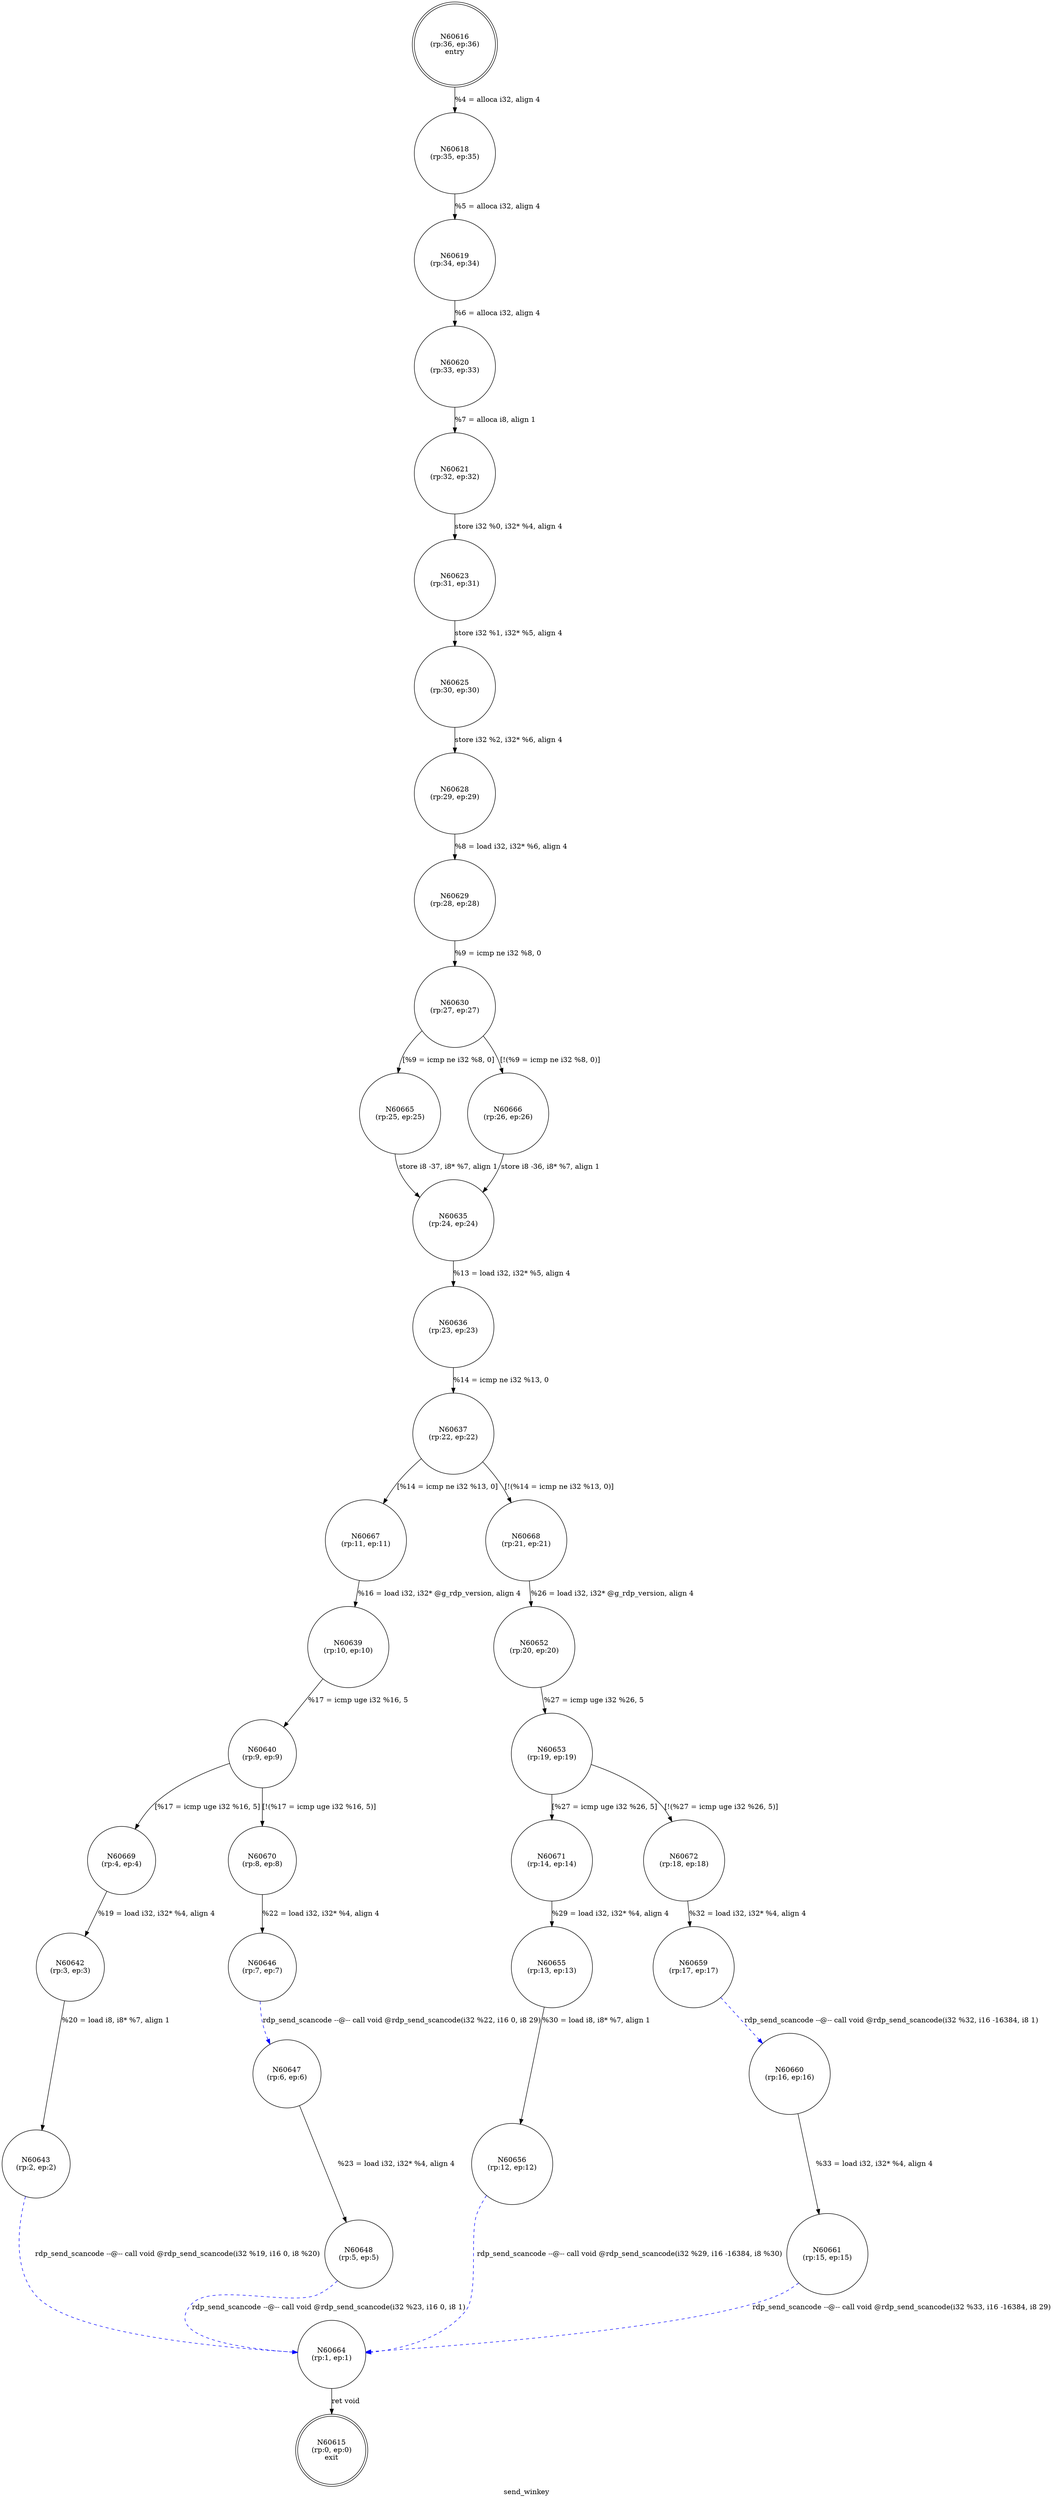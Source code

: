 digraph send_winkey {
label="send_winkey"
60615 [label="N60615\n(rp:0, ep:0)\nexit", shape="doublecircle"]
60616 [label="N60616\n(rp:36, ep:36)\nentry", shape="doublecircle"]
60616 -> 60618 [label="%4 = alloca i32, align 4"]
60618 [label="N60618\n(rp:35, ep:35)", shape="circle"]
60618 -> 60619 [label="%5 = alloca i32, align 4"]
60619 [label="N60619\n(rp:34, ep:34)", shape="circle"]
60619 -> 60620 [label="%6 = alloca i32, align 4"]
60620 [label="N60620\n(rp:33, ep:33)", shape="circle"]
60620 -> 60621 [label="%7 = alloca i8, align 1"]
60621 [label="N60621\n(rp:32, ep:32)", shape="circle"]
60621 -> 60623 [label="store i32 %0, i32* %4, align 4"]
60623 [label="N60623\n(rp:31, ep:31)", shape="circle"]
60623 -> 60625 [label="store i32 %1, i32* %5, align 4"]
60625 [label="N60625\n(rp:30, ep:30)", shape="circle"]
60625 -> 60628 [label="store i32 %2, i32* %6, align 4"]
60628 [label="N60628\n(rp:29, ep:29)", shape="circle"]
60628 -> 60629 [label="%8 = load i32, i32* %6, align 4"]
60629 [label="N60629\n(rp:28, ep:28)", shape="circle"]
60629 -> 60630 [label="%9 = icmp ne i32 %8, 0"]
60630 [label="N60630\n(rp:27, ep:27)", shape="circle"]
60630 -> 60665 [label="[%9 = icmp ne i32 %8, 0]"]
60630 -> 60666 [label="[!(%9 = icmp ne i32 %8, 0)]"]
60635 [label="N60635\n(rp:24, ep:24)", shape="circle"]
60635 -> 60636 [label="%13 = load i32, i32* %5, align 4"]
60636 [label="N60636\n(rp:23, ep:23)", shape="circle"]
60636 -> 60637 [label="%14 = icmp ne i32 %13, 0"]
60637 [label="N60637\n(rp:22, ep:22)", shape="circle"]
60637 -> 60667 [label="[%14 = icmp ne i32 %13, 0]"]
60637 -> 60668 [label="[!(%14 = icmp ne i32 %13, 0)]"]
60639 [label="N60639\n(rp:10, ep:10)", shape="circle"]
60639 -> 60640 [label="%17 = icmp uge i32 %16, 5"]
60640 [label="N60640\n(rp:9, ep:9)", shape="circle"]
60640 -> 60669 [label="[%17 = icmp uge i32 %16, 5]"]
60640 -> 60670 [label="[!(%17 = icmp uge i32 %16, 5)]"]
60642 [label="N60642\n(rp:3, ep:3)", shape="circle"]
60642 -> 60643 [label="%20 = load i8, i8* %7, align 1"]
60643 [label="N60643\n(rp:2, ep:2)", shape="circle"]
60643 -> 60664 [label="rdp_send_scancode --@-- call void @rdp_send_scancode(i32 %19, i16 0, i8 %20)", style="dashed", color="blue"]
60646 [label="N60646\n(rp:7, ep:7)", shape="circle"]
60646 -> 60647 [label="rdp_send_scancode --@-- call void @rdp_send_scancode(i32 %22, i16 0, i8 29)", style="dashed", color="blue"]
60647 [label="N60647\n(rp:6, ep:6)", shape="circle"]
60647 -> 60648 [label="%23 = load i32, i32* %4, align 4"]
60648 [label="N60648\n(rp:5, ep:5)", shape="circle"]
60648 -> 60664 [label="rdp_send_scancode --@-- call void @rdp_send_scancode(i32 %23, i16 0, i8 1)", style="dashed", color="blue"]
60652 [label="N60652\n(rp:20, ep:20)", shape="circle"]
60652 -> 60653 [label="%27 = icmp uge i32 %26, 5"]
60653 [label="N60653\n(rp:19, ep:19)", shape="circle"]
60653 -> 60671 [label="[%27 = icmp uge i32 %26, 5]"]
60653 -> 60672 [label="[!(%27 = icmp uge i32 %26, 5)]"]
60655 [label="N60655\n(rp:13, ep:13)", shape="circle"]
60655 -> 60656 [label="%30 = load i8, i8* %7, align 1"]
60656 [label="N60656\n(rp:12, ep:12)", shape="circle"]
60656 -> 60664 [label="rdp_send_scancode --@-- call void @rdp_send_scancode(i32 %29, i16 -16384, i8 %30)", style="dashed", color="blue"]
60659 [label="N60659\n(rp:17, ep:17)", shape="circle"]
60659 -> 60660 [label="rdp_send_scancode --@-- call void @rdp_send_scancode(i32 %32, i16 -16384, i8 1)", style="dashed", color="blue"]
60660 [label="N60660\n(rp:16, ep:16)", shape="circle"]
60660 -> 60661 [label="%33 = load i32, i32* %4, align 4"]
60661 [label="N60661\n(rp:15, ep:15)", shape="circle"]
60661 -> 60664 [label="rdp_send_scancode --@-- call void @rdp_send_scancode(i32 %33, i16 -16384, i8 29)", style="dashed", color="blue"]
60664 [label="N60664\n(rp:1, ep:1)", shape="circle"]
60664 -> 60615 [label="ret void"]
60665 [label="N60665\n(rp:25, ep:25)", shape="circle"]
60665 -> 60635 [label="store i8 -37, i8* %7, align 1"]
60666 [label="N60666\n(rp:26, ep:26)", shape="circle"]
60666 -> 60635 [label="store i8 -36, i8* %7, align 1"]
60667 [label="N60667\n(rp:11, ep:11)", shape="circle"]
60667 -> 60639 [label="%16 = load i32, i32* @g_rdp_version, align 4"]
60668 [label="N60668\n(rp:21, ep:21)", shape="circle"]
60668 -> 60652 [label="%26 = load i32, i32* @g_rdp_version, align 4"]
60669 [label="N60669\n(rp:4, ep:4)", shape="circle"]
60669 -> 60642 [label="%19 = load i32, i32* %4, align 4"]
60670 [label="N60670\n(rp:8, ep:8)", shape="circle"]
60670 -> 60646 [label="%22 = load i32, i32* %4, align 4"]
60671 [label="N60671\n(rp:14, ep:14)", shape="circle"]
60671 -> 60655 [label="%29 = load i32, i32* %4, align 4"]
60672 [label="N60672\n(rp:18, ep:18)", shape="circle"]
60672 -> 60659 [label="%32 = load i32, i32* %4, align 4"]
}

